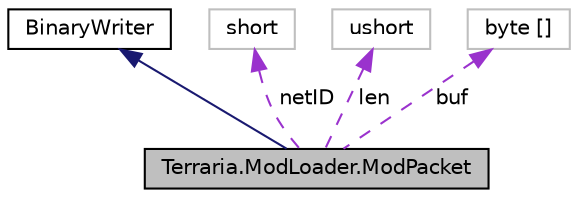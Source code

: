 digraph "Terraria.ModLoader.ModPacket"
{
  edge [fontname="Helvetica",fontsize="10",labelfontname="Helvetica",labelfontsize="10"];
  node [fontname="Helvetica",fontsize="10",shape=record];
  Node2 [label="Terraria.ModLoader.ModPacket",height=0.2,width=0.4,color="black", fillcolor="grey75", style="filled", fontcolor="black"];
  Node3 -> Node2 [dir="back",color="midnightblue",fontsize="10",style="solid",fontname="Helvetica"];
  Node3 [label="BinaryWriter",height=0.2,width=0.4,color="black", fillcolor="white", style="filled",URL="$class_binary_writer.html"];
  Node4 -> Node2 [dir="back",color="darkorchid3",fontsize="10",style="dashed",label=" netID" ,fontname="Helvetica"];
  Node4 [label="short",height=0.2,width=0.4,color="grey75", fillcolor="white", style="filled"];
  Node5 -> Node2 [dir="back",color="darkorchid3",fontsize="10",style="dashed",label=" len" ,fontname="Helvetica"];
  Node5 [label="ushort",height=0.2,width=0.4,color="grey75", fillcolor="white", style="filled"];
  Node6 -> Node2 [dir="back",color="darkorchid3",fontsize="10",style="dashed",label=" buf" ,fontname="Helvetica"];
  Node6 [label="byte []",height=0.2,width=0.4,color="grey75", fillcolor="white", style="filled"];
}
